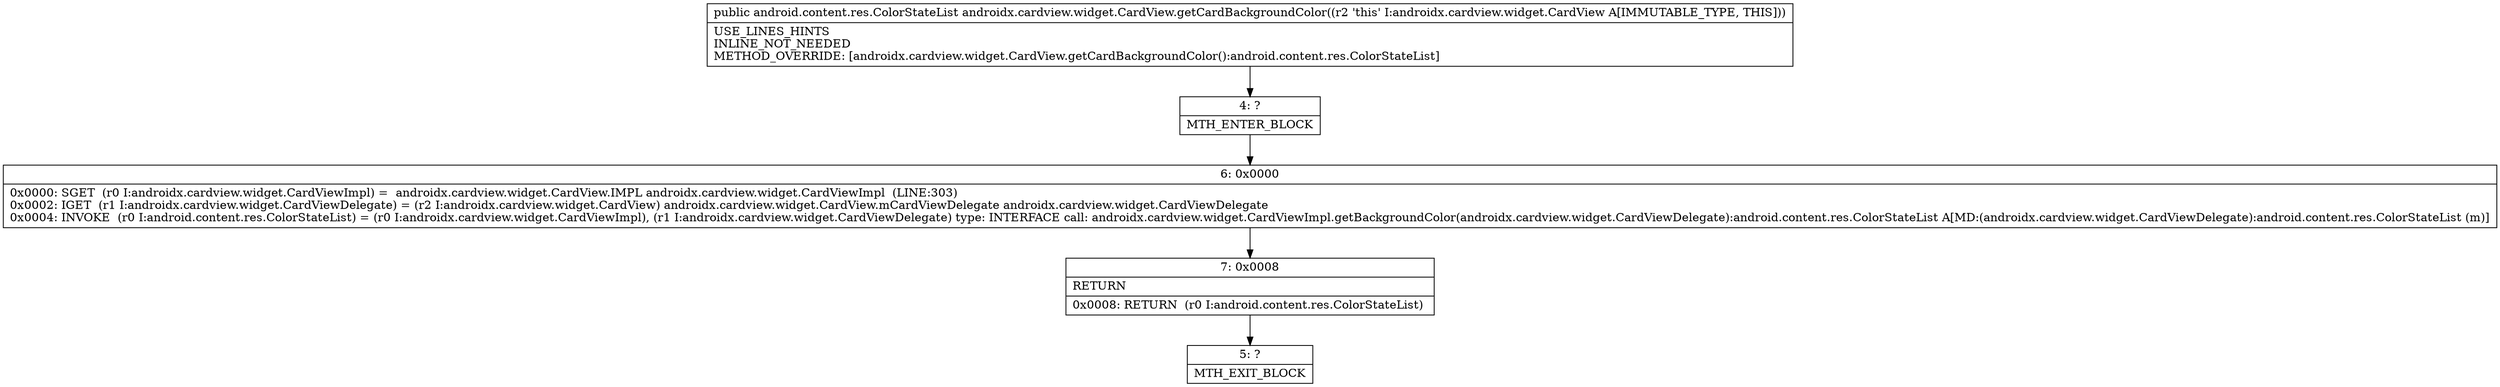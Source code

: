 digraph "CFG forandroidx.cardview.widget.CardView.getCardBackgroundColor()Landroid\/content\/res\/ColorStateList;" {
Node_4 [shape=record,label="{4\:\ ?|MTH_ENTER_BLOCK\l}"];
Node_6 [shape=record,label="{6\:\ 0x0000|0x0000: SGET  (r0 I:androidx.cardview.widget.CardViewImpl) =  androidx.cardview.widget.CardView.IMPL androidx.cardview.widget.CardViewImpl  (LINE:303)\l0x0002: IGET  (r1 I:androidx.cardview.widget.CardViewDelegate) = (r2 I:androidx.cardview.widget.CardView) androidx.cardview.widget.CardView.mCardViewDelegate androidx.cardview.widget.CardViewDelegate \l0x0004: INVOKE  (r0 I:android.content.res.ColorStateList) = (r0 I:androidx.cardview.widget.CardViewImpl), (r1 I:androidx.cardview.widget.CardViewDelegate) type: INTERFACE call: androidx.cardview.widget.CardViewImpl.getBackgroundColor(androidx.cardview.widget.CardViewDelegate):android.content.res.ColorStateList A[MD:(androidx.cardview.widget.CardViewDelegate):android.content.res.ColorStateList (m)]\l}"];
Node_7 [shape=record,label="{7\:\ 0x0008|RETURN\l|0x0008: RETURN  (r0 I:android.content.res.ColorStateList) \l}"];
Node_5 [shape=record,label="{5\:\ ?|MTH_EXIT_BLOCK\l}"];
MethodNode[shape=record,label="{public android.content.res.ColorStateList androidx.cardview.widget.CardView.getCardBackgroundColor((r2 'this' I:androidx.cardview.widget.CardView A[IMMUTABLE_TYPE, THIS]))  | USE_LINES_HINTS\lINLINE_NOT_NEEDED\lMETHOD_OVERRIDE: [androidx.cardview.widget.CardView.getCardBackgroundColor():android.content.res.ColorStateList]\l}"];
MethodNode -> Node_4;Node_4 -> Node_6;
Node_6 -> Node_7;
Node_7 -> Node_5;
}

